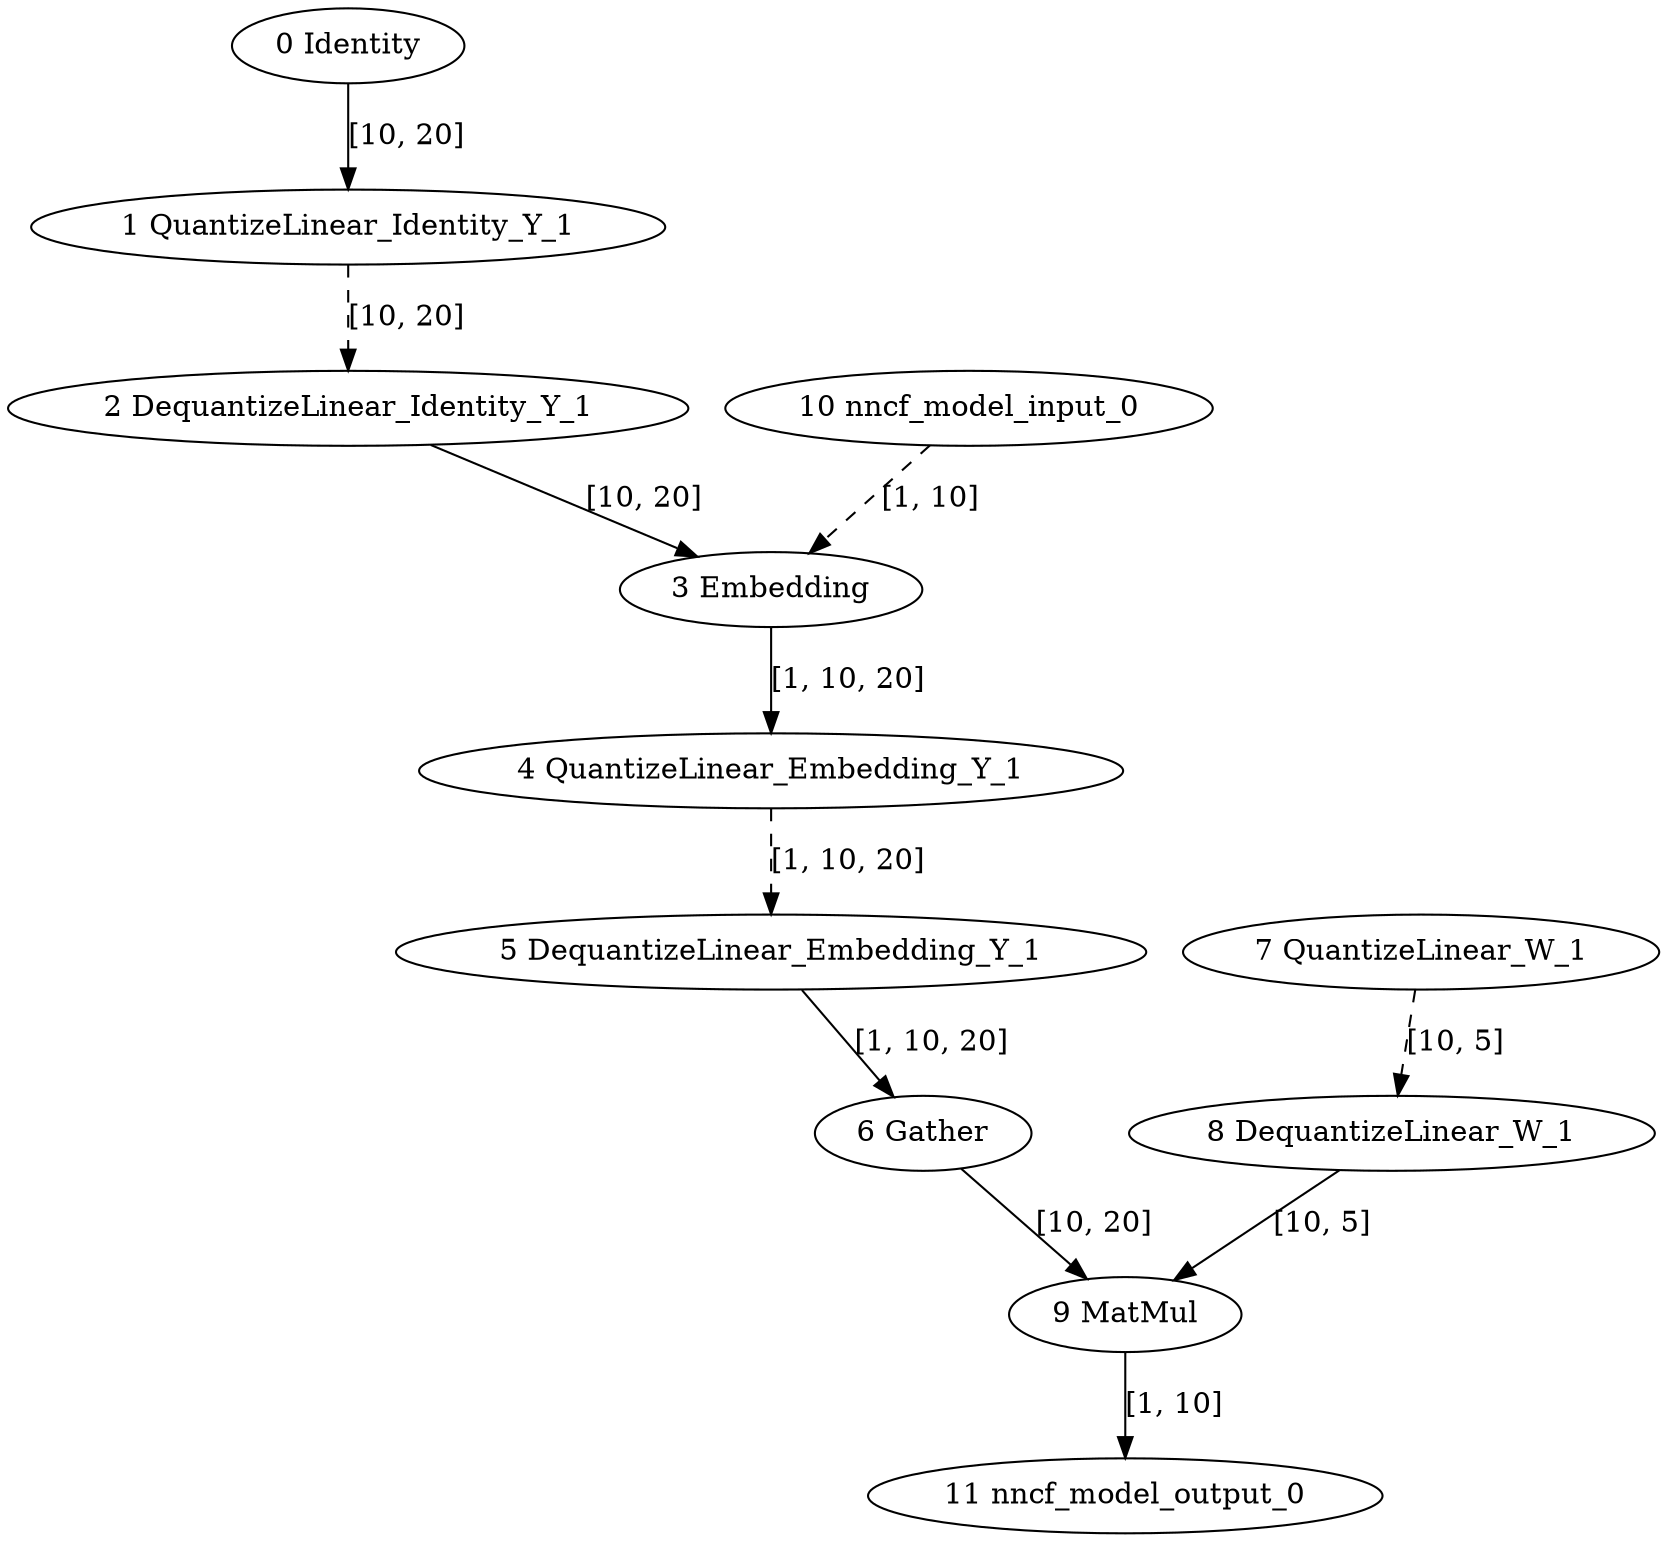 strict digraph  {
"0 Identity" [id=0, type=Identity];
"1 QuantizeLinear_Identity_Y_1" [id=1, type=QuantizeLinear];
"2 DequantizeLinear_Identity_Y_1" [id=2, type=DequantizeLinear];
"3 Embedding" [id=3, type=Gather];
"4 QuantizeLinear_Embedding_Y_1" [id=4, type=QuantizeLinear];
"5 DequantizeLinear_Embedding_Y_1" [id=5, type=DequantizeLinear];
"6 Gather" [id=6, type=Gather];
"7 QuantizeLinear_W_1" [id=7, type=QuantizeLinear];
"8 DequantizeLinear_W_1" [id=8, type=DequantizeLinear];
"9 MatMul" [id=9, type=MatMul];
"10 nncf_model_input_0" [id=10, type=nncf_model_input];
"11 nncf_model_output_0" [id=11, type=nncf_model_output];
"0 Identity" -> "1 QuantizeLinear_Identity_Y_1"  [label="[10, 20]", style=solid];
"1 QuantizeLinear_Identity_Y_1" -> "2 DequantizeLinear_Identity_Y_1"  [label="[10, 20]", style=dashed];
"2 DequantizeLinear_Identity_Y_1" -> "3 Embedding"  [label="[10, 20]", style=solid];
"3 Embedding" -> "4 QuantizeLinear_Embedding_Y_1"  [label="[1, 10, 20]", style=solid];
"4 QuantizeLinear_Embedding_Y_1" -> "5 DequantizeLinear_Embedding_Y_1"  [label="[1, 10, 20]", style=dashed];
"5 DequantizeLinear_Embedding_Y_1" -> "6 Gather"  [label="[1, 10, 20]", style=solid];
"6 Gather" -> "9 MatMul"  [label="[10, 20]", style=solid];
"7 QuantizeLinear_W_1" -> "8 DequantizeLinear_W_1"  [label="[10, 5]", style=dashed];
"8 DequantizeLinear_W_1" -> "9 MatMul"  [label="[10, 5]", style=solid];
"9 MatMul" -> "11 nncf_model_output_0"  [label="[1, 10]", style=solid];
"10 nncf_model_input_0" -> "3 Embedding"  [label="[1, 10]", style=dashed];
}
